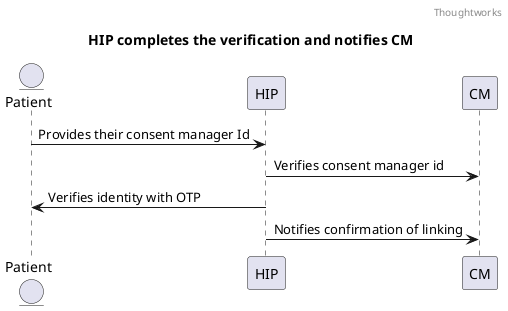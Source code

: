 @startuml

header Thoughtworks
title HIP completes the verification and notifies CM

entity Patient
participant HIP
participant CM

Patient->HIP: Provides their consent manager Id
HIP -> CM: Verifies consent manager id
HIP->Patient: Verifies identity with OTP
HIP -> CM: Notifies confirmation of linking

@enduml